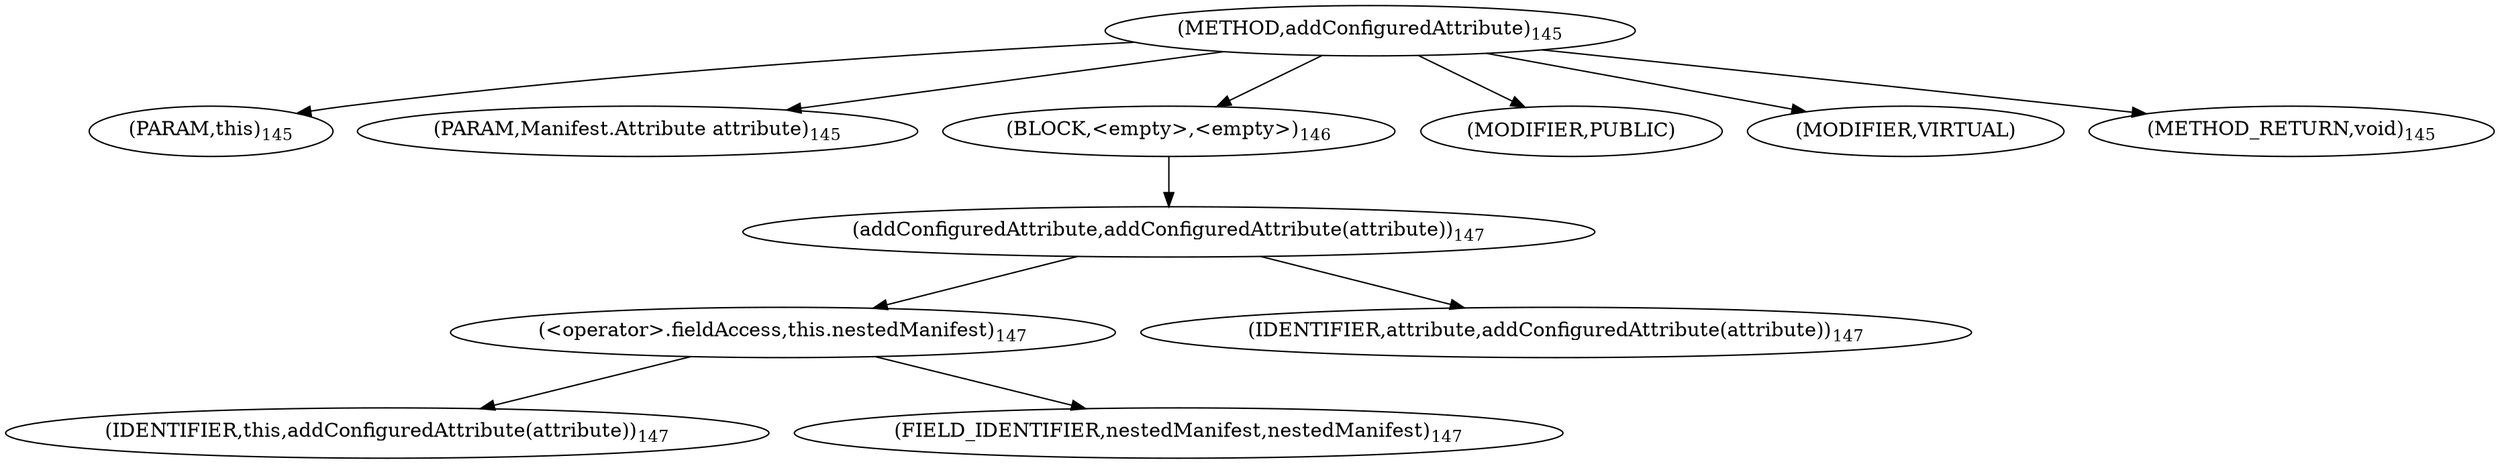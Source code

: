 digraph "addConfiguredAttribute" {  
"106" [label = <(METHOD,addConfiguredAttribute)<SUB>145</SUB>> ]
"107" [label = <(PARAM,this)<SUB>145</SUB>> ]
"108" [label = <(PARAM,Manifest.Attribute attribute)<SUB>145</SUB>> ]
"109" [label = <(BLOCK,&lt;empty&gt;,&lt;empty&gt;)<SUB>146</SUB>> ]
"110" [label = <(addConfiguredAttribute,addConfiguredAttribute(attribute))<SUB>147</SUB>> ]
"111" [label = <(&lt;operator&gt;.fieldAccess,this.nestedManifest)<SUB>147</SUB>> ]
"112" [label = <(IDENTIFIER,this,addConfiguredAttribute(attribute))<SUB>147</SUB>> ]
"113" [label = <(FIELD_IDENTIFIER,nestedManifest,nestedManifest)<SUB>147</SUB>> ]
"114" [label = <(IDENTIFIER,attribute,addConfiguredAttribute(attribute))<SUB>147</SUB>> ]
"115" [label = <(MODIFIER,PUBLIC)> ]
"116" [label = <(MODIFIER,VIRTUAL)> ]
"117" [label = <(METHOD_RETURN,void)<SUB>145</SUB>> ]
  "106" -> "107" 
  "106" -> "108" 
  "106" -> "109" 
  "106" -> "115" 
  "106" -> "116" 
  "106" -> "117" 
  "109" -> "110" 
  "110" -> "111" 
  "110" -> "114" 
  "111" -> "112" 
  "111" -> "113" 
}
